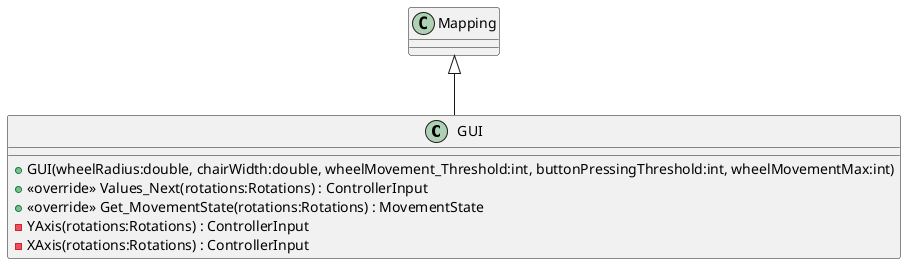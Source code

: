 @startuml
class GUI {
    + GUI(wheelRadius:double, chairWidth:double, wheelMovement_Threshold:int, buttonPressingThreshold:int, wheelMovementMax:int)
    + <<override>> Values_Next(rotations:Rotations) : ControllerInput
    + <<override>> Get_MovementState(rotations:Rotations) : MovementState
    - YAxis(rotations:Rotations) : ControllerInput
    - XAxis(rotations:Rotations) : ControllerInput
}
Mapping <|-- GUI
@enduml

